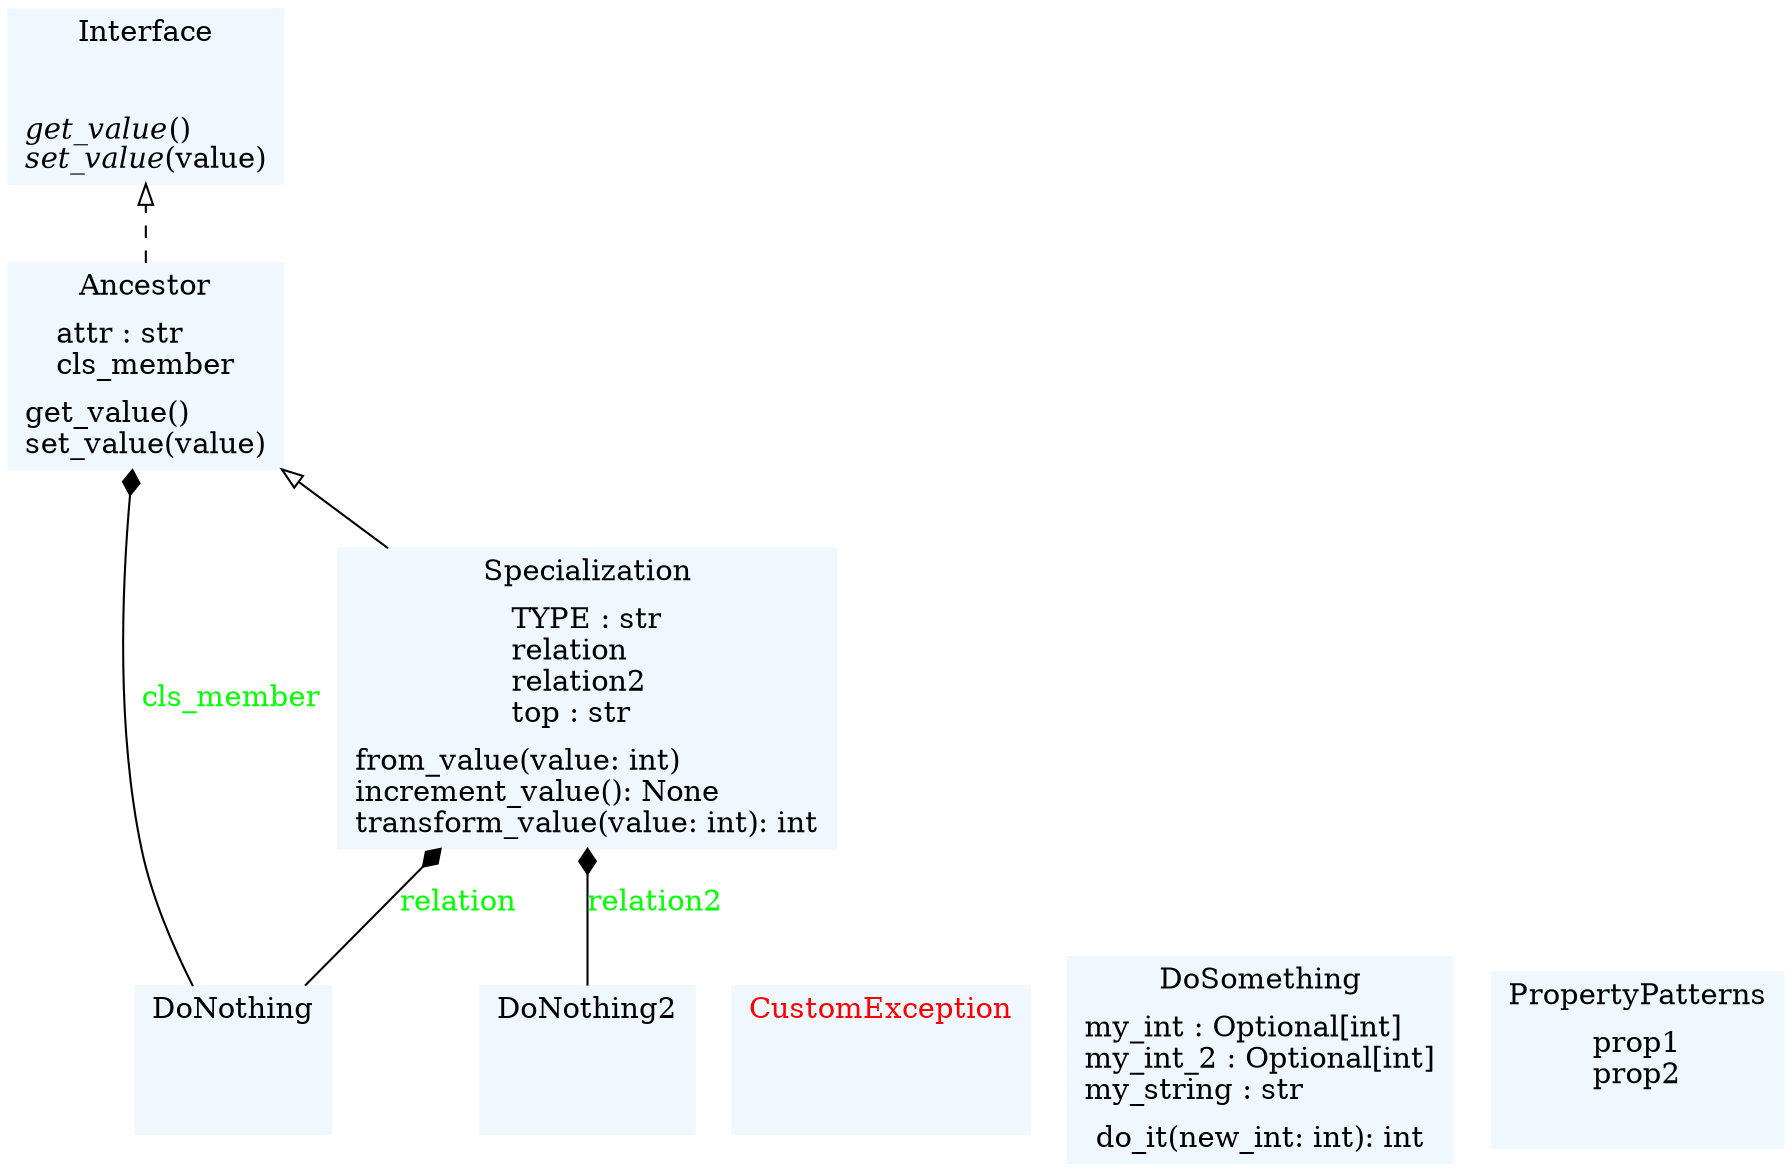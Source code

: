 digraph "classes_colorized" {
rankdir=BT
charset="utf-8"
"data.clientmodule_test.Ancestor" [color="aliceblue", fontcolor="black", label=<{Ancestor|attr : str<br ALIGN="LEFT"/>cls_member<br ALIGN="LEFT"/>|get_value()<br ALIGN="LEFT"/>set_value(value)<br ALIGN="LEFT"/>}>, shape="record", style="filled"];
"data.suppliermodule_test.CustomException" [color="aliceblue", fontcolor="red", label=<{CustomException|<br ALIGN="LEFT"/>|}>, shape="record", style="filled"];
"data.suppliermodule_test.DoNothing" [color="aliceblue", fontcolor="black", label=<{DoNothing|<br ALIGN="LEFT"/>|}>, shape="record", style="filled"];
"data.suppliermodule_test.DoNothing2" [color="aliceblue", fontcolor="black", label=<{DoNothing2|<br ALIGN="LEFT"/>|}>, shape="record", style="filled"];
"data.suppliermodule_test.DoSomething" [color="aliceblue", fontcolor="black", label=<{DoSomething|my_int : Optional[int]<br ALIGN="LEFT"/>my_int_2 : Optional[int]<br ALIGN="LEFT"/>my_string : str<br ALIGN="LEFT"/>|do_it(new_int: int): int<br ALIGN="LEFT"/>}>, shape="record", style="filled"];
"data.suppliermodule_test.Interface" [color="aliceblue", fontcolor="black", label=<{Interface|<br ALIGN="LEFT"/>|<I>get_value</I>()<br ALIGN="LEFT"/><I>set_value</I>(value)<br ALIGN="LEFT"/>}>, shape="record", style="filled"];
"data.property_pattern.PropertyPatterns" [color="aliceblue", fontcolor="black", label=<{PropertyPatterns|prop1<br ALIGN="LEFT"/>prop2<br ALIGN="LEFT"/>|}>, shape="record", style="filled"];
"data.clientmodule_test.Specialization" [color="aliceblue", fontcolor="black", label=<{Specialization|TYPE : str<br ALIGN="LEFT"/>relation<br ALIGN="LEFT"/>relation2<br ALIGN="LEFT"/>top : str<br ALIGN="LEFT"/>|from_value(value: int)<br ALIGN="LEFT"/>increment_value(): None<br ALIGN="LEFT"/>transform_value(value: int): int<br ALIGN="LEFT"/>}>, shape="record", style="filled"];
"data.clientmodule_test.Specialization" -> "data.clientmodule_test.Ancestor" [arrowhead="empty", arrowtail="none"];
"data.clientmodule_test.Ancestor" -> "data.suppliermodule_test.Interface" [arrowhead="empty", arrowtail="node", style="dashed"];
"data.suppliermodule_test.DoNothing" -> "data.clientmodule_test.Ancestor" [arrowhead="diamond", arrowtail="none", fontcolor="green", label="cls_member", style="solid"];
"data.suppliermodule_test.DoNothing" -> "data.clientmodule_test.Specialization" [arrowhead="diamond", arrowtail="none", fontcolor="green", label="relation", style="solid"];
"data.suppliermodule_test.DoNothing2" -> "data.clientmodule_test.Specialization" [arrowhead="diamond", arrowtail="none", fontcolor="green", label="relation2", style="solid"];
}
